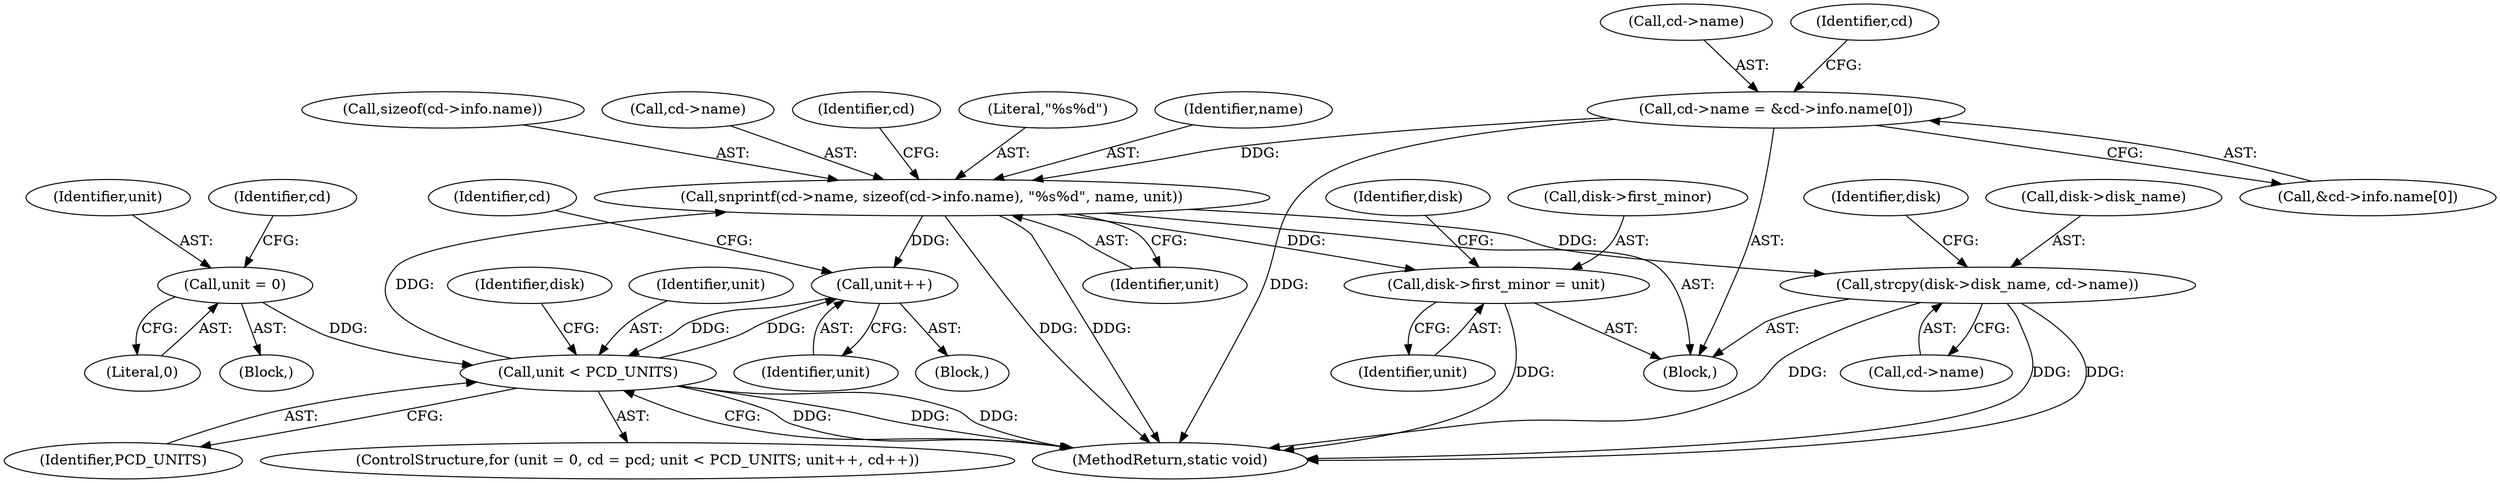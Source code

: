 digraph "0_linux_f0d1762554014ce0ae347b9f0d088f2c157c8c72_2@API" {
"1000238" [label="(Call,snprintf(cd->name, sizeof(cd->info.name), \"%s%d\", name, unit))"];
"1000226" [label="(Call,cd->name = &cd->info.name[0])"];
"1000117" [label="(Call,unit < PCD_UNITS)"];
"1000111" [label="(Call,unit = 0)"];
"1000121" [label="(Call,unit++)"];
"1000238" [label="(Call,snprintf(cd->name, sizeof(cd->info.name), \"%s%d\", name, unit))"];
"1000292" [label="(Call,disk->first_minor = unit)"];
"1000297" [label="(Call,strcpy(disk->disk_name, cd->name))"];
"1000227" [label="(Call,cd->name)"];
"1000299" [label="(Identifier,disk)"];
"1000124" [label="(Identifier,cd)"];
"1000226" [label="(Call,cd->name = &cd->info.name[0])"];
"1000239" [label="(Call,cd->name)"];
"1000254" [label="(Identifier,cd)"];
"1000128" [label="(Identifier,disk)"];
"1000118" [label="(Identifier,unit)"];
"1000296" [label="(Identifier,unit)"];
"1000125" [label="(Block,)"];
"1000115" [label="(Identifier,cd)"];
"1000119" [label="(Identifier,PCD_UNITS)"];
"1000230" [label="(Call,&cd->info.name[0])"];
"1000292" [label="(Call,disk->first_minor = unit)"];
"1000120" [label="(Block,)"];
"1000110" [label="(Block,)"];
"1000250" [label="(Identifier,unit)"];
"1000240" [label="(Identifier,cd)"];
"1000315" [label="(MethodReturn,static void)"];
"1000248" [label="(Literal,\"%s%d\")"];
"1000117" [label="(Call,unit < PCD_UNITS)"];
"1000249" [label="(Identifier,name)"];
"1000301" [label="(Call,cd->name)"];
"1000121" [label="(Call,unit++)"];
"1000112" [label="(Identifier,unit)"];
"1000111" [label="(Call,unit = 0)"];
"1000306" [label="(Identifier,disk)"];
"1000242" [label="(Call,sizeof(cd->info.name))"];
"1000298" [label="(Call,disk->disk_name)"];
"1000238" [label="(Call,snprintf(cd->name, sizeof(cd->info.name), \"%s%d\", name, unit))"];
"1000297" [label="(Call,strcpy(disk->disk_name, cd->name))"];
"1000113" [label="(Literal,0)"];
"1000109" [label="(ControlStructure,for (unit = 0, cd = pcd; unit < PCD_UNITS; unit++, cd++))"];
"1000293" [label="(Call,disk->first_minor)"];
"1000122" [label="(Identifier,unit)"];
"1000238" -> "1000125"  [label="AST: "];
"1000238" -> "1000250"  [label="CFG: "];
"1000239" -> "1000238"  [label="AST: "];
"1000242" -> "1000238"  [label="AST: "];
"1000248" -> "1000238"  [label="AST: "];
"1000249" -> "1000238"  [label="AST: "];
"1000250" -> "1000238"  [label="AST: "];
"1000254" -> "1000238"  [label="CFG: "];
"1000238" -> "1000315"  [label="DDG: "];
"1000238" -> "1000315"  [label="DDG: "];
"1000238" -> "1000121"  [label="DDG: "];
"1000226" -> "1000238"  [label="DDG: "];
"1000117" -> "1000238"  [label="DDG: "];
"1000238" -> "1000292"  [label="DDG: "];
"1000238" -> "1000297"  [label="DDG: "];
"1000226" -> "1000125"  [label="AST: "];
"1000226" -> "1000230"  [label="CFG: "];
"1000227" -> "1000226"  [label="AST: "];
"1000230" -> "1000226"  [label="AST: "];
"1000240" -> "1000226"  [label="CFG: "];
"1000226" -> "1000315"  [label="DDG: "];
"1000117" -> "1000109"  [label="AST: "];
"1000117" -> "1000119"  [label="CFG: "];
"1000118" -> "1000117"  [label="AST: "];
"1000119" -> "1000117"  [label="AST: "];
"1000128" -> "1000117"  [label="CFG: "];
"1000315" -> "1000117"  [label="CFG: "];
"1000117" -> "1000315"  [label="DDG: "];
"1000117" -> "1000315"  [label="DDG: "];
"1000117" -> "1000315"  [label="DDG: "];
"1000111" -> "1000117"  [label="DDG: "];
"1000121" -> "1000117"  [label="DDG: "];
"1000117" -> "1000121"  [label="DDG: "];
"1000111" -> "1000110"  [label="AST: "];
"1000111" -> "1000113"  [label="CFG: "];
"1000112" -> "1000111"  [label="AST: "];
"1000113" -> "1000111"  [label="AST: "];
"1000115" -> "1000111"  [label="CFG: "];
"1000121" -> "1000120"  [label="AST: "];
"1000121" -> "1000122"  [label="CFG: "];
"1000122" -> "1000121"  [label="AST: "];
"1000124" -> "1000121"  [label="CFG: "];
"1000292" -> "1000125"  [label="AST: "];
"1000292" -> "1000296"  [label="CFG: "];
"1000293" -> "1000292"  [label="AST: "];
"1000296" -> "1000292"  [label="AST: "];
"1000299" -> "1000292"  [label="CFG: "];
"1000292" -> "1000315"  [label="DDG: "];
"1000297" -> "1000125"  [label="AST: "];
"1000297" -> "1000301"  [label="CFG: "];
"1000298" -> "1000297"  [label="AST: "];
"1000301" -> "1000297"  [label="AST: "];
"1000306" -> "1000297"  [label="CFG: "];
"1000297" -> "1000315"  [label="DDG: "];
"1000297" -> "1000315"  [label="DDG: "];
"1000297" -> "1000315"  [label="DDG: "];
}
